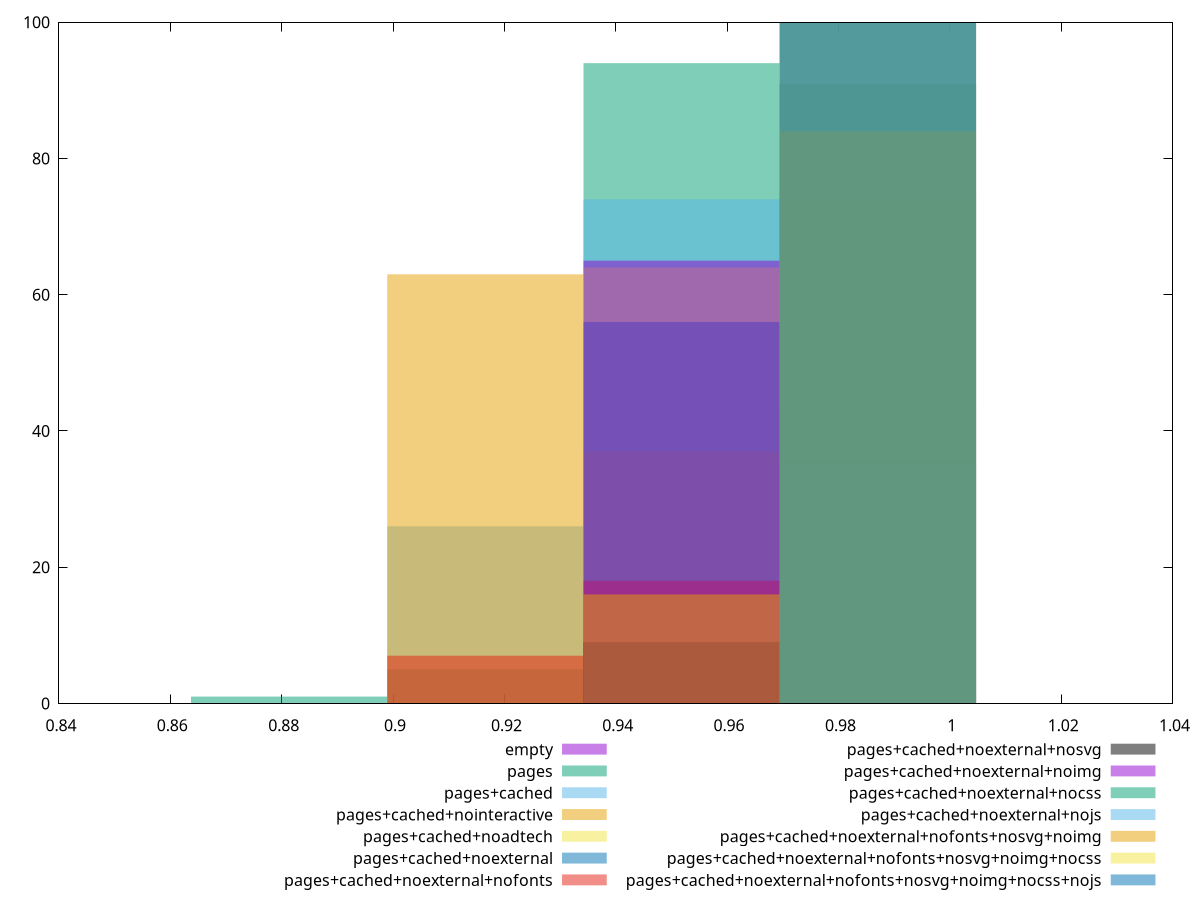 reset
set terminal svg size 640, 620 enhanced background rgb 'white'
set output "report_00007_2020-12-11T15:55:29.892Z/first-contentful-paint/comparison/histogram/all_score.svg"

$empty <<EOF
0.9870885334505867 100
EOF

$pages <<EOF
0.8813290477237381 1
0.9518353715416372 94
0.9165822096326877 5
EOF

$pagesCached <<EOF
0.9518353715416372 74
0.9165822096326877 26
EOF

$pagesCachedNointeractive <<EOF
0.9518353715416372 37
0.9165822096326877 63
EOF

$pagesCachedNoadtech <<EOF
0.9518353715416372 64
0.9870885334505867 36
EOF

$pagesCachedNoexternal <<EOF
0.9870885334505867 44
0.9518353715416372 56
EOF

$pagesCachedNoexternalNofonts <<EOF
0.9870885334505867 75
0.9518353715416372 18
0.9165822096326877 7
EOF

$pagesCachedNoexternalNosvg <<EOF
0.9870885334505867 91
0.9518353715416372 9
EOF

$pagesCachedNoexternalNoimg <<EOF
0.9870885334505867 35
0.9518353715416372 65
EOF

$pagesCachedNoexternalNocss <<EOF
0.9870885334505867 100
EOF

$pagesCachedNoexternalNojs <<EOF
0.9870885334505867 100
EOF

$pagesCachedNoexternalNofontsNosvgNoimg <<EOF
0.9870885334505867 84
0.9518353715416372 16
EOF

$pagesCachedNoexternalNofontsNosvgNoimgNocss <<EOF
0.9870885334505867 100
EOF

$pagesCachedNoexternalNofontsNosvgNoimgNocssNojs <<EOF
0.9870885334505867 100
EOF

set key outside below
set boxwidth 0.035253161908949525
set yrange [0:100]
set style fill transparent solid 0.5 noborder

plot \
  $empty title "empty" with boxes, \
  $pages title "pages" with boxes, \
  $pagesCached title "pages+cached" with boxes, \
  $pagesCachedNointeractive title "pages+cached+nointeractive" with boxes, \
  $pagesCachedNoadtech title "pages+cached+noadtech" with boxes, \
  $pagesCachedNoexternal title "pages+cached+noexternal" with boxes, \
  $pagesCachedNoexternalNofonts title "pages+cached+noexternal+nofonts" with boxes, \
  $pagesCachedNoexternalNosvg title "pages+cached+noexternal+nosvg" with boxes, \
  $pagesCachedNoexternalNoimg title "pages+cached+noexternal+noimg" with boxes, \
  $pagesCachedNoexternalNocss title "pages+cached+noexternal+nocss" with boxes, \
  $pagesCachedNoexternalNojs title "pages+cached+noexternal+nojs" with boxes, \
  $pagesCachedNoexternalNofontsNosvgNoimg title "pages+cached+noexternal+nofonts+nosvg+noimg" with boxes, \
  $pagesCachedNoexternalNofontsNosvgNoimgNocss title "pages+cached+noexternal+nofonts+nosvg+noimg+nocss" with boxes, \
  $pagesCachedNoexternalNofontsNosvgNoimgNocssNojs title "pages+cached+noexternal+nofonts+nosvg+noimg+nocss+nojs" with boxes, \


reset